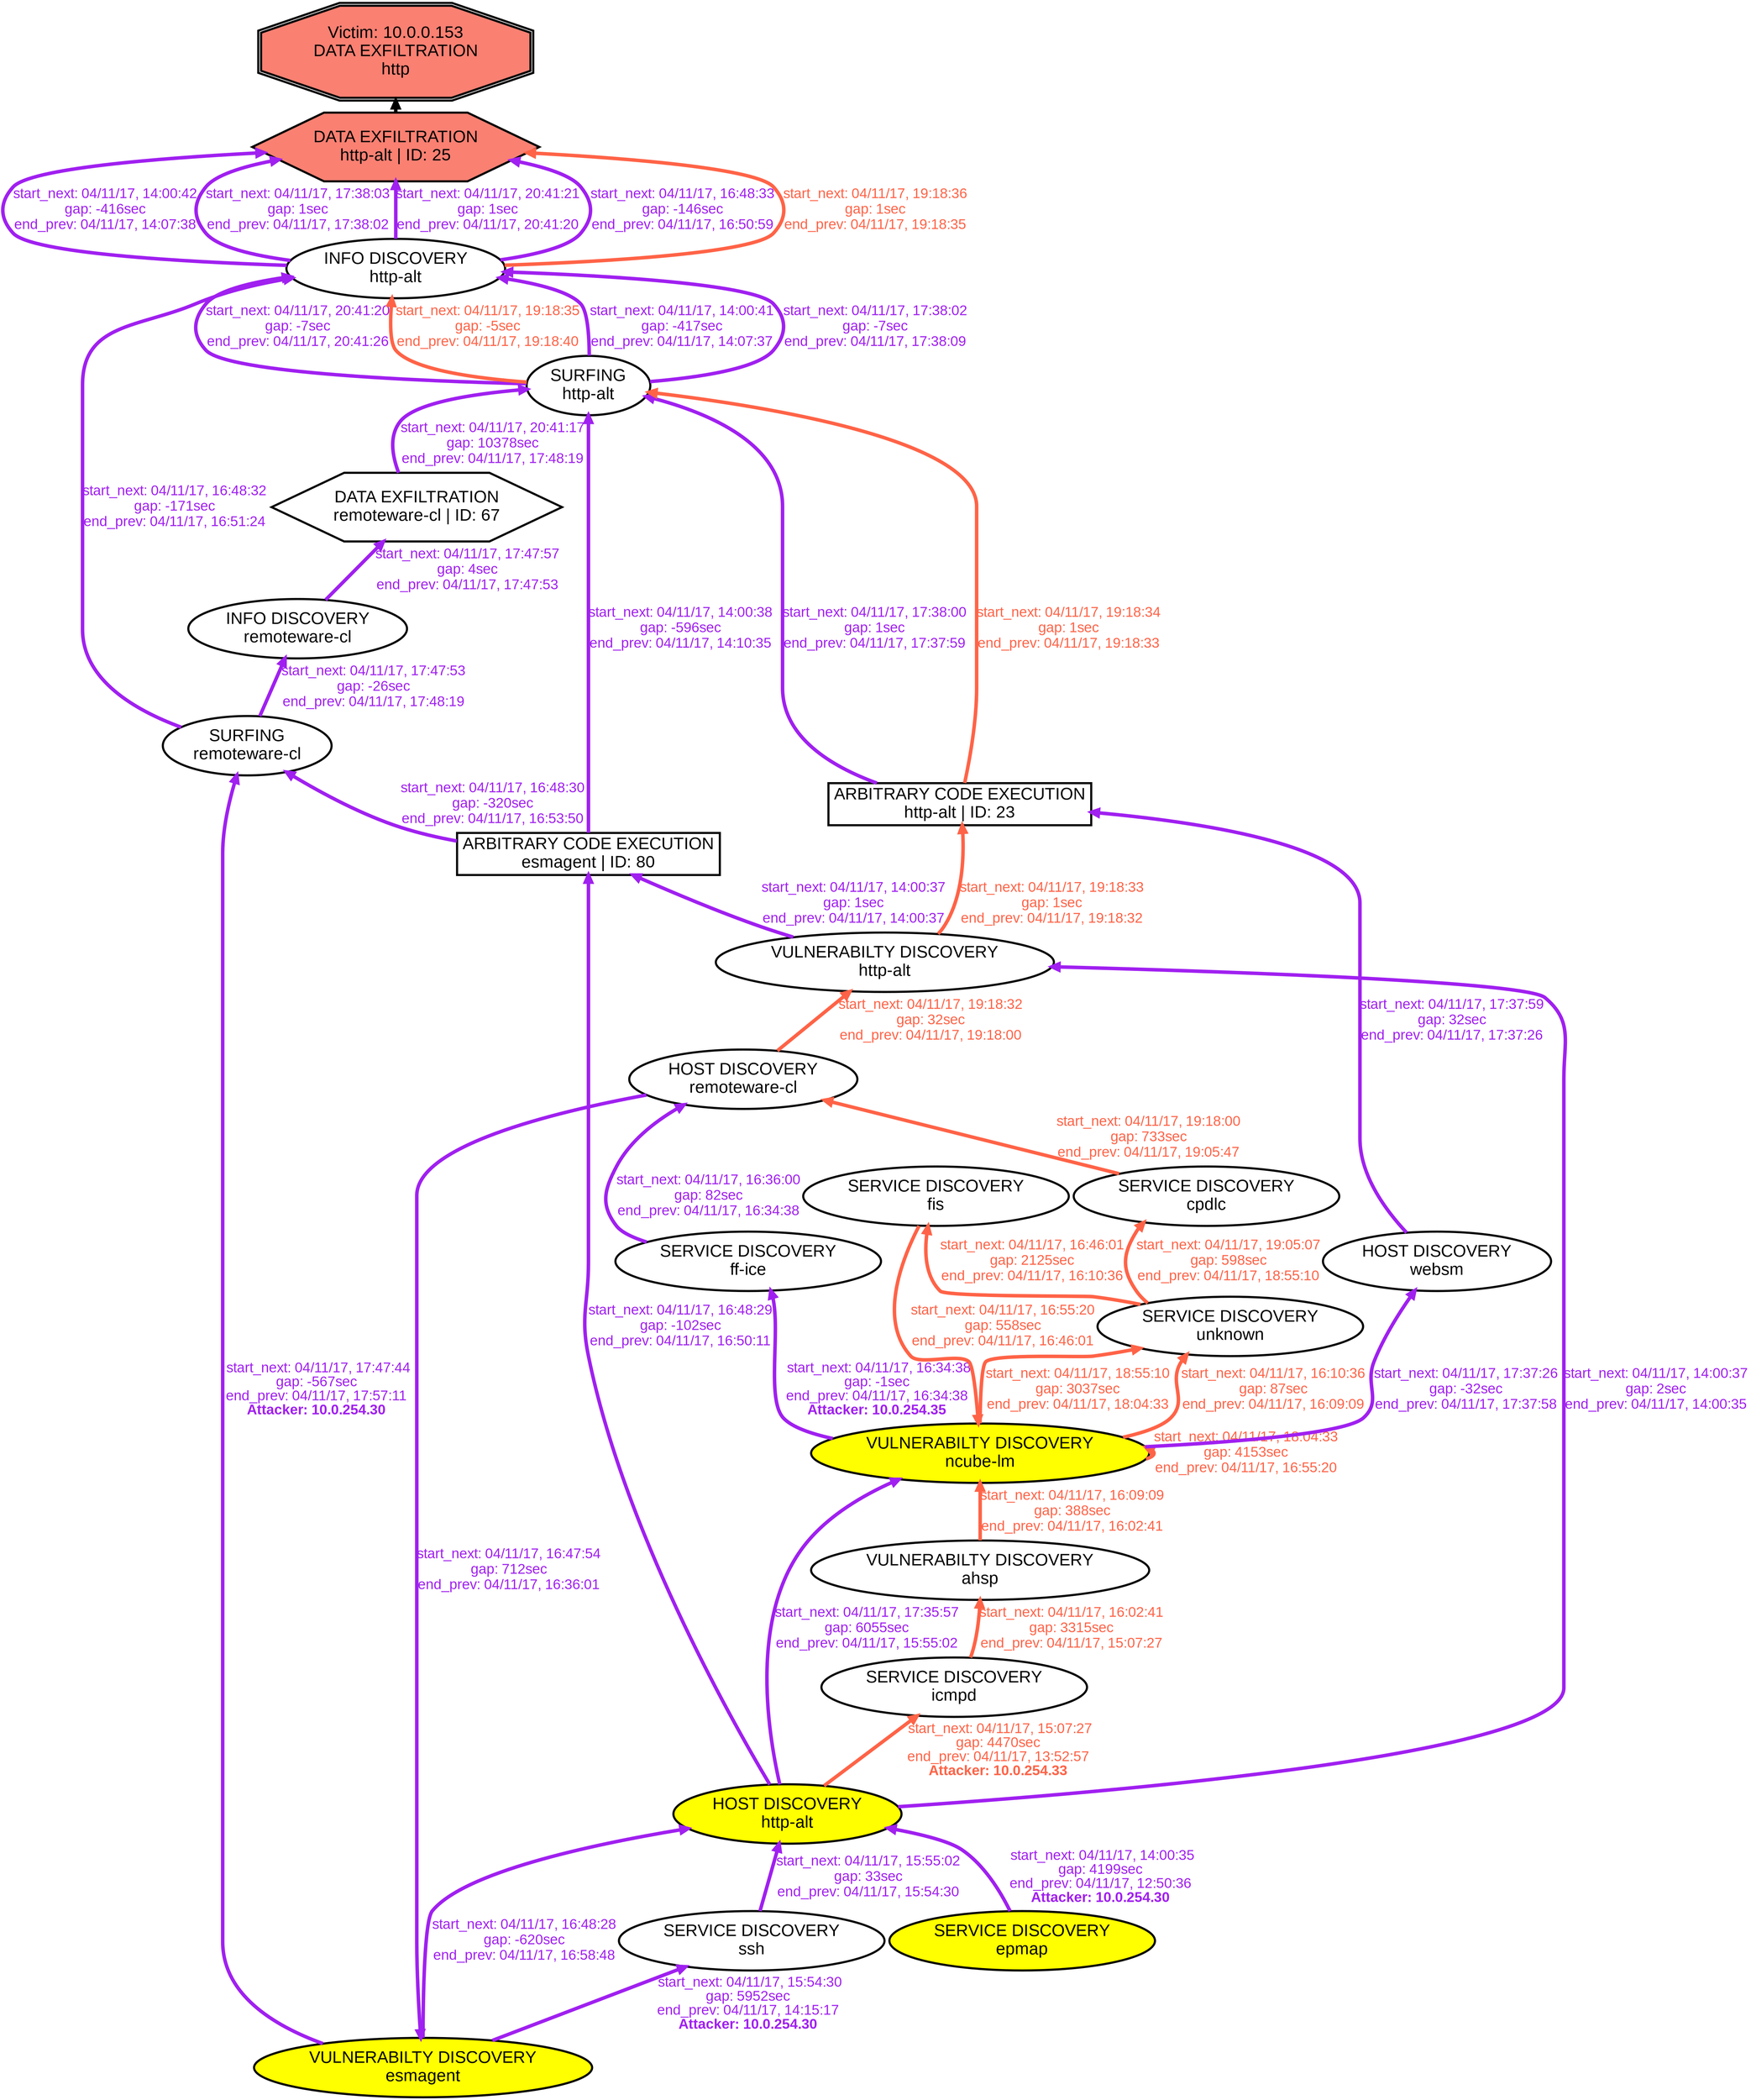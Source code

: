 digraph DATAEXFILTRATIONhttp {
rankdir="BT"; 
 graph [ nodesep="0.1", ranksep="0.02"] 
 node [ fontname=Arial, fontsize=24,penwidth=3]; 
 edge [ fontname=Arial, fontsize=20,penwidth=5 ];
"Victim: 10.0.0.153
DATA EXFILTRATION
http" [shape=doubleoctagon, style=filled, fillcolor=salmon];
{ rank = max; "Victim: 10.0.0.153
DATA EXFILTRATION
http"}
"DATA EXFILTRATION
http-alt | ID: 25" -> "Victim: 10.0.0.153
DATA EXFILTRATION
http"
"DATA EXFILTRATION
http-alt | ID: 25" [style=filled, fillcolor= salmon]
{ rank=same; "DATA EXFILTRATION
http-alt | ID: 25"}
"SERVICE DISCOVERY
epmap" [style=filled, fillcolor= yellow]
"SERVICE DISCOVERY
epmap" -> "HOST DISCOVERY
http-alt" [ color=purple] [label=<<font color="purple"> start_next: 04/11/17, 14:00:35<br/>gap: 4199sec<br/>end_prev: 04/11/17, 12:50:36</font><br/><font color="purple"><b>Attacker: 10.0.254.30</b></font>>]
"HOST DISCOVERY
http-alt" -> "VULNERABILTY DISCOVERY
http-alt" [ label="start_next: 04/11/17, 14:00:37
gap: 2sec
end_prev: 04/11/17, 14:00:35"][ fontcolor="purple" color=purple]
"VULNERABILTY DISCOVERY
http-alt" -> "ARBITRARY CODE EXECUTION
esmagent | ID: 80" [ label="start_next: 04/11/17, 14:00:37
gap: 1sec
end_prev: 04/11/17, 14:00:37"][ fontcolor="purple" color=purple]
"ARBITRARY CODE EXECUTION
esmagent | ID: 80" -> "SURFING
http-alt" [ label="start_next: 04/11/17, 14:00:38
gap: -596sec
end_prev: 04/11/17, 14:10:35"][ fontcolor="purple" color=purple]
"SURFING
http-alt" -> "INFO DISCOVERY
http-alt" [ label="start_next: 04/11/17, 14:00:41
gap: -417sec
end_prev: 04/11/17, 14:07:37"][ fontcolor="purple" color=purple]
"INFO DISCOVERY
http-alt" -> "DATA EXFILTRATION
http-alt | ID: 25" [ label="start_next: 04/11/17, 14:00:42
gap: -416sec
end_prev: 04/11/17, 14:07:38"][ fontcolor="purple" color=purple]
"VULNERABILTY DISCOVERY
esmagent" [style=filled, fillcolor= yellow]
"VULNERABILTY DISCOVERY
esmagent" -> "SERVICE DISCOVERY
ssh" [ color=purple] [label=<<font color="purple"> start_next: 04/11/17, 15:54:30<br/>gap: 5952sec<br/>end_prev: 04/11/17, 14:15:17</font><br/><font color="purple"><b>Attacker: 10.0.254.30</b></font>>]
"SERVICE DISCOVERY
ssh" -> "HOST DISCOVERY
http-alt" [ label="start_next: 04/11/17, 15:55:02
gap: 33sec
end_prev: 04/11/17, 15:54:30"][ fontcolor="purple" color=purple]
"HOST DISCOVERY
http-alt" -> "VULNERABILTY DISCOVERY
ncube-lm" [ label="start_next: 04/11/17, 17:35:57
gap: 6055sec
end_prev: 04/11/17, 15:55:02"][ fontcolor="purple" color=purple]
"VULNERABILTY DISCOVERY
ncube-lm" -> "HOST DISCOVERY
websm" [ label="start_next: 04/11/17, 17:37:26
gap: -32sec
end_prev: 04/11/17, 17:37:58"][ fontcolor="purple" color=purple]
"HOST DISCOVERY
websm" -> "ARBITRARY CODE EXECUTION
http-alt | ID: 23" [ label="start_next: 04/11/17, 17:37:59
gap: 32sec
end_prev: 04/11/17, 17:37:26"][ fontcolor="purple" color=purple]
"ARBITRARY CODE EXECUTION
http-alt | ID: 23" -> "SURFING
http-alt" [ label="start_next: 04/11/17, 17:38:00
gap: 1sec
end_prev: 04/11/17, 17:37:59"][ fontcolor="purple" color=purple]
"SURFING
http-alt" -> "INFO DISCOVERY
http-alt" [ label="start_next: 04/11/17, 17:38:02
gap: -7sec
end_prev: 04/11/17, 17:38:09"][ fontcolor="purple" color=purple]
"INFO DISCOVERY
http-alt" -> "DATA EXFILTRATION
http-alt | ID: 25" [ label="start_next: 04/11/17, 17:38:03
gap: 1sec
end_prev: 04/11/17, 17:38:02"][ fontcolor="purple" color=purple]
"VULNERABILTY DISCOVERY
esmagent" [style=filled, fillcolor= yellow]
"VULNERABILTY DISCOVERY
esmagent" -> "SURFING
remoteware-cl" [ color=purple] [label=<<font color="purple"> start_next: 04/11/17, 17:47:44<br/>gap: -567sec<br/>end_prev: 04/11/17, 17:57:11</font><br/><font color="purple"><b>Attacker: 10.0.254.30</b></font>>]
"SURFING
remoteware-cl" -> "INFO DISCOVERY
remoteware-cl" [ label="start_next: 04/11/17, 17:47:53
gap: -26sec
end_prev: 04/11/17, 17:48:19"][ fontcolor="purple" color=purple]
"INFO DISCOVERY
remoteware-cl" -> "DATA EXFILTRATION
remoteware-cl | ID: 67" [ label="start_next: 04/11/17, 17:47:57
gap: 4sec
end_prev: 04/11/17, 17:47:53"][ fontcolor="purple" color=purple]
"DATA EXFILTRATION
remoteware-cl | ID: 67" -> "SURFING
http-alt" [ label="start_next: 04/11/17, 20:41:17
gap: 10378sec
end_prev: 04/11/17, 17:48:19"][ fontcolor="purple" color=purple]
"SURFING
http-alt" -> "INFO DISCOVERY
http-alt" [ label="start_next: 04/11/17, 20:41:20
gap: -7sec
end_prev: 04/11/17, 20:41:26"][ fontcolor="purple" color=purple]
"INFO DISCOVERY
http-alt" -> "DATA EXFILTRATION
http-alt | ID: 25" [ label="start_next: 04/11/17, 20:41:21
gap: 1sec
end_prev: 04/11/17, 20:41:20"][ fontcolor="purple" color=purple]
"VULNERABILTY DISCOVERY
ncube-lm" [style=filled, fillcolor= yellow]
"VULNERABILTY DISCOVERY
ncube-lm" -> "SERVICE DISCOVERY
ff-ice" [ color=purple] [label=<<font color="purple"> start_next: 04/11/17, 16:34:38<br/>gap: -1sec<br/>end_prev: 04/11/17, 16:34:38</font><br/><font color="purple"><b>Attacker: 10.0.254.35</b></font>>]
"SERVICE DISCOVERY
ff-ice" -> "HOST DISCOVERY
remoteware-cl" [ label="start_next: 04/11/17, 16:36:00
gap: 82sec
end_prev: 04/11/17, 16:34:38"][ fontcolor="purple" color=purple]
"HOST DISCOVERY
remoteware-cl" -> "VULNERABILTY DISCOVERY
esmagent" [ label="start_next: 04/11/17, 16:47:54
gap: 712sec
end_prev: 04/11/17, 16:36:01"][ fontcolor="purple" color=purple]
"VULNERABILTY DISCOVERY
esmagent" -> "HOST DISCOVERY
http-alt" [ label="start_next: 04/11/17, 16:48:28
gap: -620sec
end_prev: 04/11/17, 16:58:48"][ fontcolor="purple" color=purple]
"HOST DISCOVERY
http-alt" -> "ARBITRARY CODE EXECUTION
esmagent | ID: 80" [ label="start_next: 04/11/17, 16:48:29
gap: -102sec
end_prev: 04/11/17, 16:50:11"][ fontcolor="purple" color=purple]
"ARBITRARY CODE EXECUTION
esmagent | ID: 80" -> "SURFING
remoteware-cl" [ label="start_next: 04/11/17, 16:48:30
gap: -320sec
end_prev: 04/11/17, 16:53:50"][ fontcolor="purple" color=purple]
"SURFING
remoteware-cl" -> "INFO DISCOVERY
http-alt" [ label="start_next: 04/11/17, 16:48:32
gap: -171sec
end_prev: 04/11/17, 16:51:24"][ fontcolor="purple" color=purple]
"INFO DISCOVERY
http-alt" -> "DATA EXFILTRATION
http-alt | ID: 25" [ label="start_next: 04/11/17, 16:48:33
gap: -146sec
end_prev: 04/11/17, 16:50:59"][ fontcolor="purple" color=purple]
"HOST DISCOVERY
http-alt" [style=filled, fillcolor= yellow]
"HOST DISCOVERY
http-alt" -> "SERVICE DISCOVERY
icmpd" [ color=tomato] [label=<<font color="tomato"> start_next: 04/11/17, 15:07:27<br/>gap: 4470sec<br/>end_prev: 04/11/17, 13:52:57</font><br/><font color="tomato"><b>Attacker: 10.0.254.33</b></font>>]
"SERVICE DISCOVERY
icmpd" -> "VULNERABILTY DISCOVERY
ahsp" [ label="start_next: 04/11/17, 16:02:41
gap: 3315sec
end_prev: 04/11/17, 15:07:27"][ fontcolor="tomato" color=tomato]
"VULNERABILTY DISCOVERY
ahsp" -> "VULNERABILTY DISCOVERY
ncube-lm" [ label="start_next: 04/11/17, 16:09:09
gap: 388sec
end_prev: 04/11/17, 16:02:41"][ fontcolor="tomato" color=tomato]
"VULNERABILTY DISCOVERY
ncube-lm" -> "SERVICE DISCOVERY
unknown" [ label="start_next: 04/11/17, 16:10:36
gap: 87sec
end_prev: 04/11/17, 16:09:09"][ fontcolor="tomato" color=tomato]
"SERVICE DISCOVERY
unknown" -> "SERVICE DISCOVERY
fis" [ label="start_next: 04/11/17, 16:46:01
gap: 2125sec
end_prev: 04/11/17, 16:10:36"][ fontcolor="tomato" color=tomato]
"SERVICE DISCOVERY
fis" -> "VULNERABILTY DISCOVERY
ncube-lm" [ label="start_next: 04/11/17, 16:55:20
gap: 558sec
end_prev: 04/11/17, 16:46:01"][ fontcolor="tomato" color=tomato]
"VULNERABILTY DISCOVERY
ncube-lm" -> "VULNERABILTY DISCOVERY
ncube-lm" [ label="start_next: 04/11/17, 18:04:33
gap: 4153sec
end_prev: 04/11/17, 16:55:20"][ fontcolor="tomato" color=tomato]
"VULNERABILTY DISCOVERY
ncube-lm" -> "SERVICE DISCOVERY
unknown" [ label="start_next: 04/11/17, 18:55:10
gap: 3037sec
end_prev: 04/11/17, 18:04:33"][ fontcolor="tomato" color=tomato]
"SERVICE DISCOVERY
unknown" -> "SERVICE DISCOVERY
cpdlc" [ label="start_next: 04/11/17, 19:05:07
gap: 598sec
end_prev: 04/11/17, 18:55:10"][ fontcolor="tomato" color=tomato]
"SERVICE DISCOVERY
cpdlc" -> "HOST DISCOVERY
remoteware-cl" [ label="start_next: 04/11/17, 19:18:00
gap: 733sec
end_prev: 04/11/17, 19:05:47"][ fontcolor="tomato" color=tomato]
"HOST DISCOVERY
remoteware-cl" -> "VULNERABILTY DISCOVERY
http-alt" [ label="start_next: 04/11/17, 19:18:32
gap: 32sec
end_prev: 04/11/17, 19:18:00"][ fontcolor="tomato" color=tomato]
"VULNERABILTY DISCOVERY
http-alt" -> "ARBITRARY CODE EXECUTION
http-alt | ID: 23" [ label="start_next: 04/11/17, 19:18:33
gap: 1sec
end_prev: 04/11/17, 19:18:32"][ fontcolor="tomato" color=tomato]
"ARBITRARY CODE EXECUTION
http-alt | ID: 23" -> "SURFING
http-alt" [ label="start_next: 04/11/17, 19:18:34
gap: 1sec
end_prev: 04/11/17, 19:18:33"][ fontcolor="tomato" color=tomato]
"SURFING
http-alt" -> "INFO DISCOVERY
http-alt" [ label="start_next: 04/11/17, 19:18:35
gap: -5sec
end_prev: 04/11/17, 19:18:40"][ fontcolor="tomato" color=tomato]
"INFO DISCOVERY
http-alt" -> "DATA EXFILTRATION
http-alt | ID: 25" [ label="start_next: 04/11/17, 19:18:36
gap: 1sec
end_prev: 04/11/17, 19:18:35"][ fontcolor="tomato" color=tomato]
"SERVICE DISCOVERY
epmap" [shape=oval]
"SERVICE DISCOVERY
epmap" [tooltip="ET SCAN Behavioral Unusual Port 135 traffic Potential Scan or Infection"]
"HOST DISCOVERY
http-alt" [shape=oval]
"HOST DISCOVERY
http-alt" [tooltip="ET SCAN Possible Nmap User-Agent Observed
ET SCAN Nmap Scripting Engine User-Agent Detected (Nmap Scripting Engine)"]
"VULNERABILTY DISCOVERY
http-alt" [shape=oval]
"VULNERABILTY DISCOVERY
http-alt" [tooltip="ET SCAN Nikto Web App Scan in Progress"]
"ARBITRARY CODE EXECUTION
esmagent | ID: 80" [shape=box]
"ARBITRARY CODE EXECUTION
esmagent | ID: 80" [tooltip="ET CURRENT_EVENTS QNAP Shellshock CVE-2014-6271"]
"SURFING
http-alt" [shape=oval]
"SURFING
http-alt" [tooltip="ET WEB_SERVER WEB-PHP phpinfo access"]
"INFO DISCOVERY
http-alt" [shape=oval]
"INFO DISCOVERY
http-alt" [tooltip="GPL WEB_SERVER globals.pl access"]
"DATA EXFILTRATION
http-alt | ID: 25" [shape=hexagon]
"DATA EXFILTRATION
http-alt | ID: 25" [tooltip="ET WEB_SPECIFIC_APPS PHP-CGI query string parameter vulnerability"]
"VULNERABILTY DISCOVERY
esmagent" [shape=oval]
"VULNERABILTY DISCOVERY
esmagent" [tooltip="ET POLICY Suspicious inbound to mySQL port 3306
ET POLICY Suspicious inbound to mSQL port 4333
ET POLICY Suspicious inbound to MSSQL port 1433
ET POLICY Suspicious inbound to Oracle SQL port 1521
ET POLICY Suspicious inbound to PostgreSQL port 5432
ET SCAN Nikto Web App Scan in Progress"]
"SERVICE DISCOVERY
ssh" [shape=oval]
"SERVICE DISCOVERY
ssh" [tooltip="ET SCAN Potential SSH Scan"]
"VULNERABILTY DISCOVERY
ncube-lm" [shape=oval]
"VULNERABILTY DISCOVERY
ncube-lm" [tooltip="ET POLICY Suspicious inbound to mySQL port 3306
ET POLICY Suspicious inbound to mSQL port 4333
ET POLICY Suspicious inbound to MSSQL port 1433
ET POLICY Suspicious inbound to Oracle SQL port 1521
ET POLICY Suspicious inbound to PostgreSQL port 5432
ET SCAN Nikto Web App Scan in Progress"]
"HOST DISCOVERY
websm" [shape=oval]
"HOST DISCOVERY
websm" [tooltip="ET SCAN Possible Nmap User-Agent Observed
ET SCAN Nmap Scripting Engine User-Agent Detected (Nmap Scripting Engine)"]
"ARBITRARY CODE EXECUTION
http-alt | ID: 23" [shape=box]
"ARBITRARY CODE EXECUTION
http-alt | ID: 23" [tooltip="ET CURRENT_EVENTS QNAP Shellshock CVE-2014-6271"]
"SURFING
remoteware-cl" [shape=oval]
"SURFING
remoteware-cl" [tooltip="ET WEB_SERVER WEB-PHP phpinfo access"]
"INFO DISCOVERY
remoteware-cl" [shape=oval]
"INFO DISCOVERY
remoteware-cl" [tooltip="GPL WEB_SERVER globals.pl access"]
"DATA EXFILTRATION
remoteware-cl | ID: 67" [shape=hexagon]
"DATA EXFILTRATION
remoteware-cl | ID: 67" [tooltip="ET WEB_SPECIFIC_APPS PHP-CGI query string parameter vulnerability"]
"SERVICE DISCOVERY
ff-ice" [shape=oval]
"SERVICE DISCOVERY
ff-ice" [tooltip="ET SCAN Potential VNC Scan 5800-5820
ET SCAN Potential VNC Scan 5900-5920"]
"HOST DISCOVERY
remoteware-cl" [shape=oval]
"HOST DISCOVERY
remoteware-cl" [tooltip="ET SCAN Possible Nmap User-Agent Observed
ET SCAN Nmap Scripting Engine User-Agent Detected (Nmap Scripting Engine)"]
"SERVICE DISCOVERY
icmpd" [shape=oval]
"SERVICE DISCOVERY
icmpd" [tooltip="ET SCAN Potential VNC Scan 5800-5820"]
"VULNERABILTY DISCOVERY
ahsp" [shape=oval]
"VULNERABILTY DISCOVERY
ahsp" [tooltip="ET POLICY Suspicious inbound to mSQL port 4333"]
"SERVICE DISCOVERY
unknown" [shape=oval]
"SERVICE DISCOVERY
unknown" [tooltip="ET SCAN Potential VNC Scan 5800-5820
ET SCAN Potential VNC Scan 5900-5920"]
"SERVICE DISCOVERY
fis" [shape=oval]
"SERVICE DISCOVERY
fis" [tooltip="ET SCAN Potential VNC Scan 5900-5920"]
"SERVICE DISCOVERY
cpdlc" [shape=oval]
"SERVICE DISCOVERY
cpdlc" [tooltip="ET SCAN Potential VNC Scan 5900-5920"]
}
